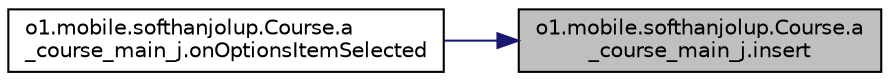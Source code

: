digraph "o1.mobile.softhanjolup.Course.a_course_main_j.insert"
{
 // LATEX_PDF_SIZE
  edge [fontname="Helvetica",fontsize="10",labelfontname="Helvetica",labelfontsize="10"];
  node [fontname="Helvetica",fontsize="10",shape=record];
  rankdir="RL";
  Node5 [label="o1.mobile.softhanjolup.Course.a\l_course_main_j.insert",height=0.2,width=0.4,color="black", fillcolor="grey75", style="filled", fontcolor="black",tooltip=" "];
  Node5 -> Node6 [dir="back",color="midnightblue",fontsize="10",style="solid",fontname="Helvetica"];
  Node6 [label="o1.mobile.softhanjolup.Course.a\l_course_main_j.onOptionsItemSelected",height=0.2,width=0.4,color="black", fillcolor="white", style="filled",URL="$classo1_1_1mobile_1_1softhanjolup_1_1_course_1_1a__course__main__j.html#a5a3e5078ea9d41295468cf9ce53da6cd",tooltip=" "];
}
